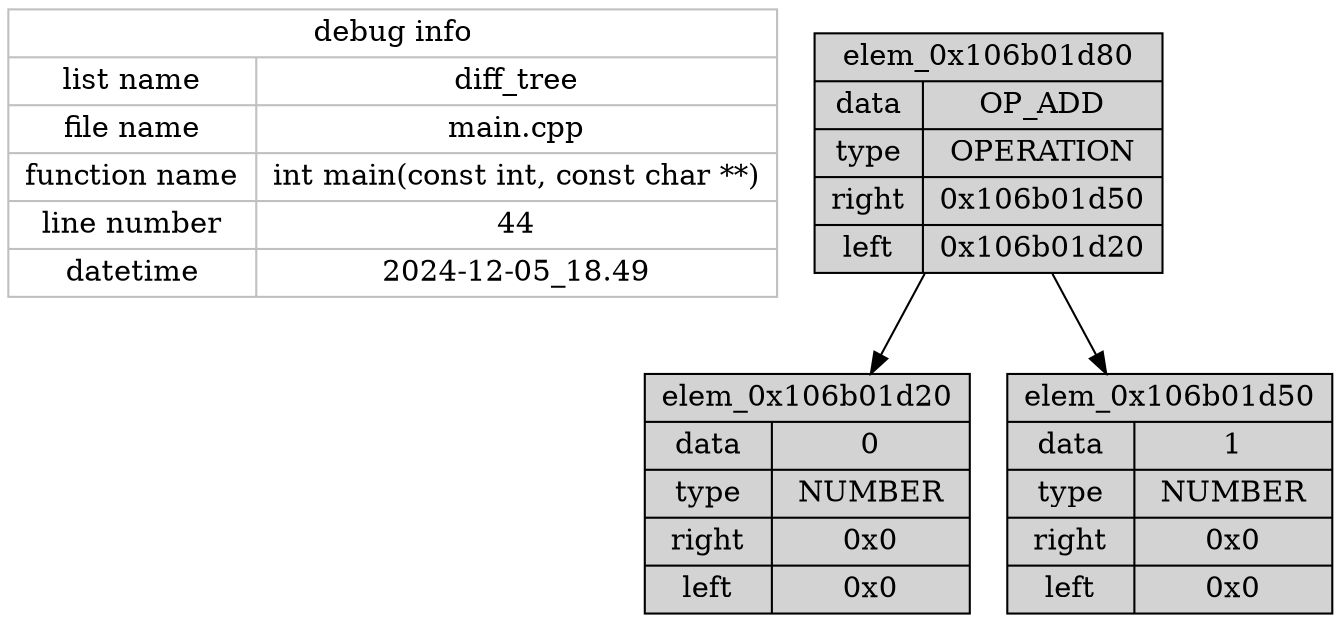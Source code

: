 digraph G {
debug_info [
shape=record,
label="{debug info | { {list name | file name | function name | line number | datetime} | {diff_tree | main.cpp | int main(const int, const char **) | 44 | 2024-12-05_18.49} }}",
fillcolor=white,
color=grey,
style="filled",
];
elem_0x106b01d80 [
  shape=record,
  label="{elem_0x106b01d80  | { {data | type | right | left} | {OP_ADD | OPERATION | 0x106b01d50 | 0x106b01d20} } }",
  fillcolor=lightgrey,
  color=black,
  style="filled"
];
elem_0x106b01d20 [
  shape=record,
  label="{elem_0x106b01d20  | { {data | type | right | left} | {0 | NUMBER | 0x0 | 0x0} } }",
  fillcolor=lightgrey,
  color=black,
  style="filled"
];

elem_0x106b01d50 [
  shape=record,
  label="{elem_0x106b01d50  | { {data | type | right | left} | {1 | NUMBER | 0x0 | 0x0} } }",
  fillcolor=lightgrey,
  color=black,
  style="filled"
];

elem_0x106b01d80 -> elem_0x106b01d20;
elem_0x106b01d80 -> elem_0x106b01d50;

}
